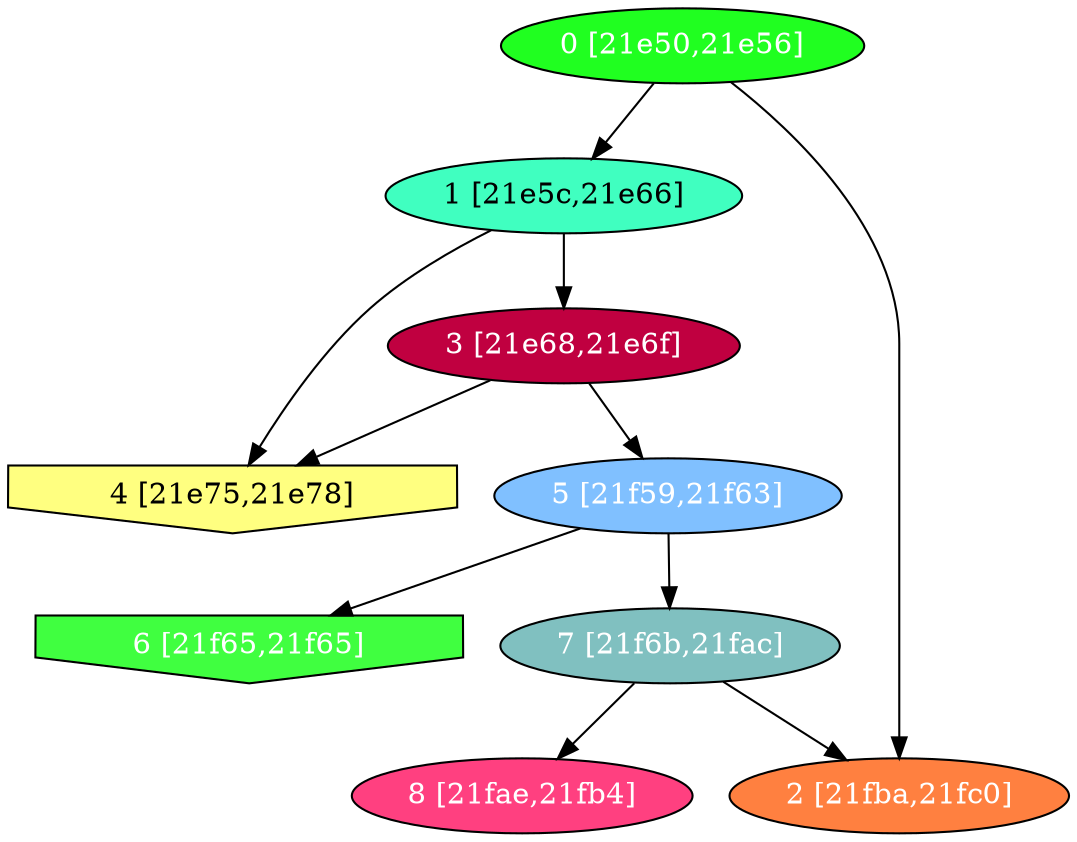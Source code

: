 diGraph libnss3{
	libnss3_0  [style=filled fillcolor="#20FF20" fontcolor="#ffffff" shape=oval label="0 [21e50,21e56]"]
	libnss3_1  [style=filled fillcolor="#40FFC0" fontcolor="#000000" shape=oval label="1 [21e5c,21e66]"]
	libnss3_2  [style=filled fillcolor="#FF8040" fontcolor="#ffffff" shape=oval label="2 [21fba,21fc0]"]
	libnss3_3  [style=filled fillcolor="#C00040" fontcolor="#ffffff" shape=oval label="3 [21e68,21e6f]"]
	libnss3_4  [style=filled fillcolor="#FFFF80" fontcolor="#000000" shape=invhouse label="4 [21e75,21e78]"]
	libnss3_5  [style=filled fillcolor="#80C0FF" fontcolor="#ffffff" shape=oval label="5 [21f59,21f63]"]
	libnss3_6  [style=filled fillcolor="#40FF40" fontcolor="#ffffff" shape=invhouse label="6 [21f65,21f65]"]
	libnss3_7  [style=filled fillcolor="#80C0C0" fontcolor="#ffffff" shape=oval label="7 [21f6b,21fac]"]
	libnss3_8  [style=filled fillcolor="#FF4080" fontcolor="#ffffff" shape=oval label="8 [21fae,21fb4]"]

	libnss3_0 -> libnss3_1
	libnss3_0 -> libnss3_2
	libnss3_1 -> libnss3_3
	libnss3_1 -> libnss3_4
	libnss3_3 -> libnss3_4
	libnss3_3 -> libnss3_5
	libnss3_5 -> libnss3_6
	libnss3_5 -> libnss3_7
	libnss3_7 -> libnss3_2
	libnss3_7 -> libnss3_8
}